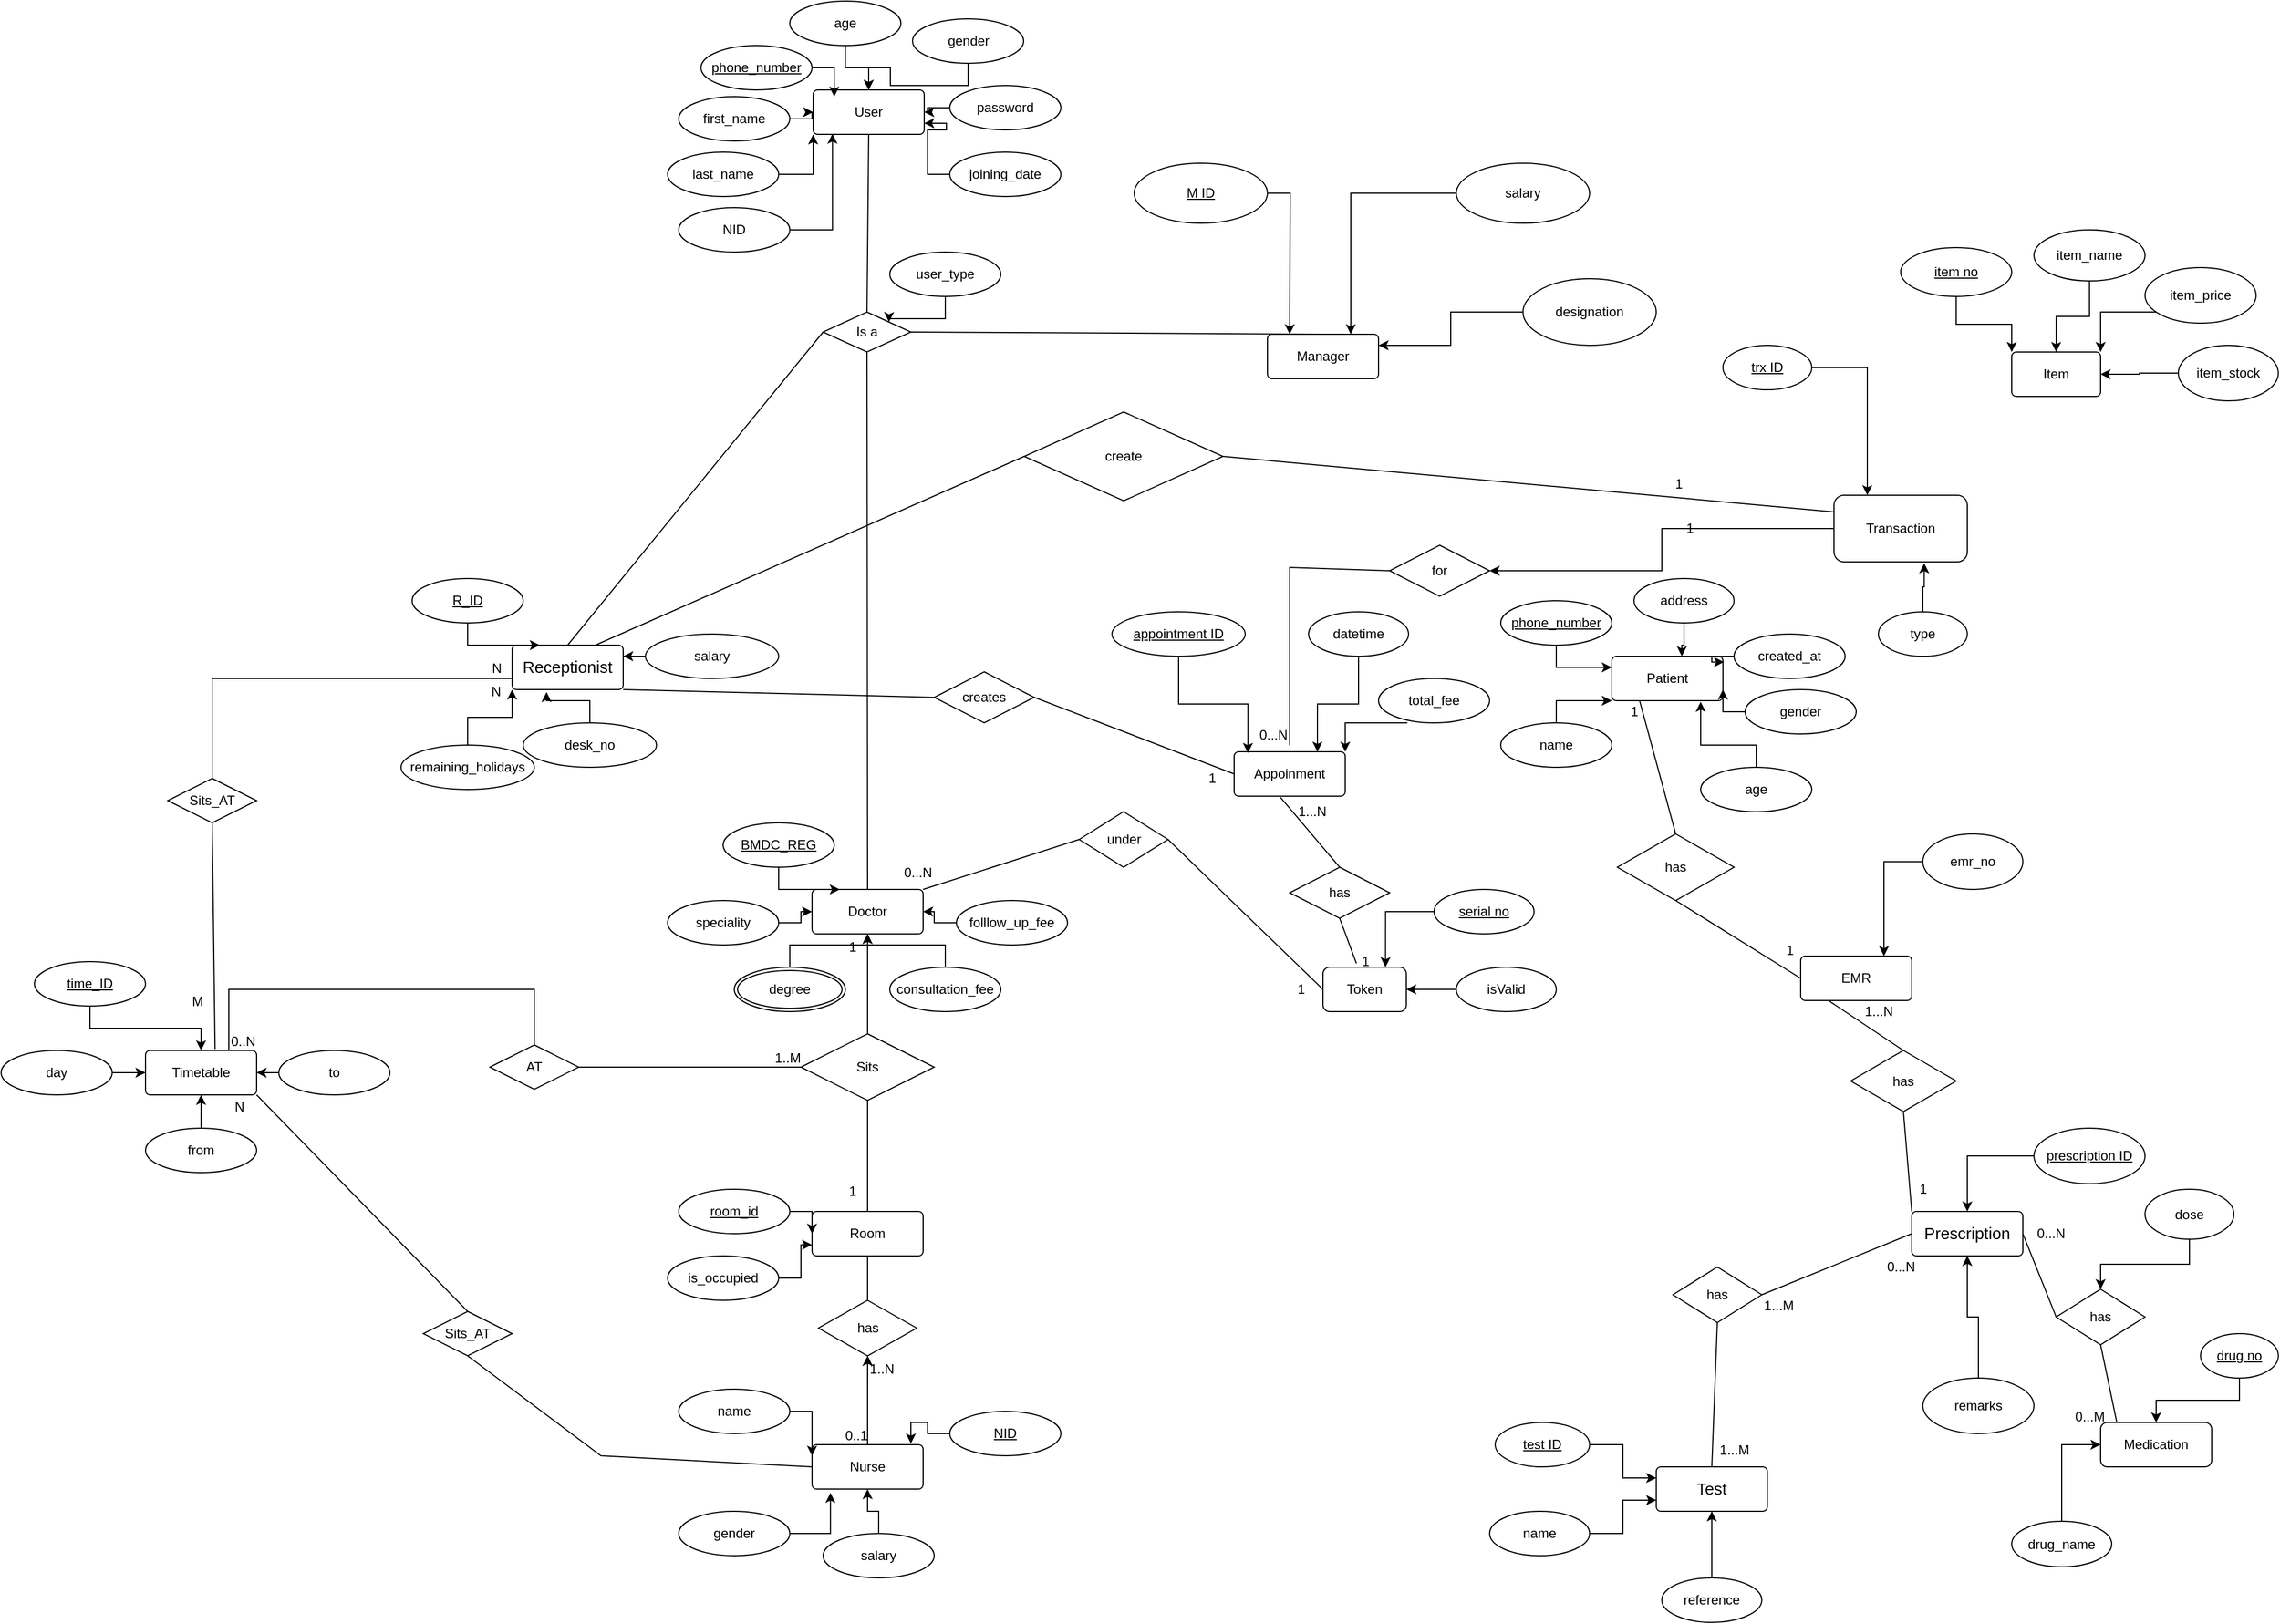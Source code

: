 <mxfile version="20.2.5" type="device"><diagram id="UJYQYYPpVqSVlCLB1PvW" name="Page-1"><mxGraphModel dx="10867" dy="10149" grid="1" gridSize="10" guides="1" tooltips="1" connect="1" arrows="1" fold="1" page="1" pageScale="1" pageWidth="827" pageHeight="1169" math="0" shadow="0"><root><mxCell id="0"/><mxCell id="1" parent="0"/><mxCell id="RlS20i28fqjSGSU7hFtM-4" value="User" style="rounded=1;arcSize=10;whiteSpace=wrap;html=1;align=center;" parent="1" vertex="1"><mxGeometry x="291" y="-120" width="100" height="40" as="geometry"/></mxCell><mxCell id="RlS20i28fqjSGSU7hFtM-5" value="Patient" style="rounded=1;arcSize=10;whiteSpace=wrap;html=1;align=center;" parent="1" vertex="1"><mxGeometry x="1010" y="390" width="100" height="40" as="geometry"/></mxCell><mxCell id="RlS20i28fqjSGSU7hFtM-6" value="Doctor" style="rounded=1;arcSize=10;whiteSpace=wrap;html=1;align=center;" parent="1" vertex="1"><mxGeometry x="290" y="600" width="100" height="40" as="geometry"/></mxCell><mxCell id="RlS20i28fqjSGSU7hFtM-7" value="&lt;span id=&quot;docs-internal-guid-27653365-7fff-872e-6b38-d2b667148929&quot;&gt;&lt;span style=&quot;font-size: 11pt; font-family: Arial; background-color: transparent; font-variant-numeric: normal; font-variant-east-asian: normal; vertical-align: baseline;&quot;&gt;Receptionist&lt;/span&gt;&lt;/span&gt;" style="rounded=1;arcSize=10;whiteSpace=wrap;html=1;align=center;" parent="1" vertex="1"><mxGeometry x="20" y="380" width="100" height="40" as="geometry"/></mxCell><mxCell id="RlS20i28fqjSGSU7hFtM-8" value="Manager" style="rounded=1;arcSize=10;whiteSpace=wrap;html=1;align=center;" parent="1" vertex="1"><mxGeometry x="700" y="100" width="100" height="40" as="geometry"/></mxCell><mxCell id="RlS20i28fqjSGSU7hFtM-9" value="Is a" style="shape=rhombus;perimeter=rhombusPerimeter;whiteSpace=wrap;html=1;align=center;" parent="1" vertex="1"><mxGeometry x="300" y="80" width="79" height="36" as="geometry"/></mxCell><mxCell id="RlS20i28fqjSGSU7hFtM-12" value="" style="endArrow=none;html=1;rounded=0;exitX=0.5;exitY=0;exitDx=0;exitDy=0;entryX=0;entryY=0.5;entryDx=0;entryDy=0;" parent="1" source="RlS20i28fqjSGSU7hFtM-7" target="RlS20i28fqjSGSU7hFtM-9" edge="1"><mxGeometry relative="1" as="geometry"><mxPoint x="271" y="273.66" as="sourcePoint"/><mxPoint x="431" y="273.66" as="targetPoint"/></mxGeometry></mxCell><mxCell id="RlS20i28fqjSGSU7hFtM-13" value="" style="endArrow=none;html=1;rounded=0;entryX=0.5;entryY=0;entryDx=0;entryDy=0;exitX=0.5;exitY=1;exitDx=0;exitDy=0;" parent="1" source="RlS20i28fqjSGSU7hFtM-4" target="RlS20i28fqjSGSU7hFtM-9" edge="1"><mxGeometry relative="1" as="geometry"><mxPoint x="191" y="184" as="sourcePoint"/><mxPoint x="351" y="184" as="targetPoint"/></mxGeometry></mxCell><mxCell id="RlS20i28fqjSGSU7hFtM-14" value="" style="endArrow=none;html=1;rounded=0;entryX=0.5;entryY=1;entryDx=0;entryDy=0;exitX=0.5;exitY=0;exitDx=0;exitDy=0;" parent="1" source="RlS20i28fqjSGSU7hFtM-6" target="RlS20i28fqjSGSU7hFtM-9" edge="1"><mxGeometry relative="1" as="geometry"><mxPoint x="281" y="283.66" as="sourcePoint"/><mxPoint x="441" y="283.66" as="targetPoint"/></mxGeometry></mxCell><mxCell id="RlS20i28fqjSGSU7hFtM-15" value="" style="endArrow=none;html=1;rounded=0;entryX=1;entryY=0.5;entryDx=0;entryDy=0;exitX=0.5;exitY=0;exitDx=0;exitDy=0;" parent="1" source="RlS20i28fqjSGSU7hFtM-8" target="RlS20i28fqjSGSU7hFtM-9" edge="1"><mxGeometry relative="1" as="geometry"><mxPoint x="291" y="293.66" as="sourcePoint"/><mxPoint x="451" y="293.66" as="targetPoint"/></mxGeometry></mxCell><mxCell id="RlS20i28fqjSGSU7hFtM-16" value="EMR" style="rounded=1;arcSize=10;whiteSpace=wrap;html=1;align=center;" parent="1" vertex="1"><mxGeometry x="1180" y="660" width="100" height="40" as="geometry"/></mxCell><mxCell id="RlS20i28fqjSGSU7hFtM-17" value="Item" style="rounded=1;arcSize=10;whiteSpace=wrap;html=1;align=center;" parent="1" vertex="1"><mxGeometry x="1370" y="116" width="80" height="40" as="geometry"/></mxCell><mxCell id="RlS20i28fqjSGSU7hFtM-18" value="&lt;span id=&quot;docs-internal-guid-c47e773b-7fff-22b4-1643-3f57901712d0&quot;&gt;&lt;span style=&quot;font-size: 11pt; font-family: Arial; background-color: transparent; font-variant-numeric: normal; font-variant-east-asian: normal; vertical-align: baseline;&quot;&gt;Prescription &lt;/span&gt;&lt;/span&gt;" style="rounded=1;arcSize=10;whiteSpace=wrap;html=1;align=center;" parent="1" vertex="1"><mxGeometry x="1280" y="890" width="100" height="40" as="geometry"/></mxCell><mxCell id="RlS20i28fqjSGSU7hFtM-19" value="&lt;span id=&quot;docs-internal-guid-c47e773b-7fff-22b4-1643-3f57901712d0&quot;&gt;&lt;span style=&quot;font-size: 11pt; font-family: Arial; background-color: transparent; font-variant-numeric: normal; font-variant-east-asian: normal; vertical-align: baseline;&quot;&gt;Test&lt;/span&gt;&lt;/span&gt;" style="rounded=1;arcSize=10;whiteSpace=wrap;html=1;align=center;" parent="1" vertex="1"><mxGeometry x="1050" y="1120" width="100" height="40" as="geometry"/></mxCell><mxCell id="RlS20i28fqjSGSU7hFtM-40" style="edgeStyle=orthogonalEdgeStyle;rounded=0;orthogonalLoop=1;jettySize=auto;html=1;entryX=0.19;entryY=0.15;entryDx=0;entryDy=0;entryPerimeter=0;" parent="1" source="RlS20i28fqjSGSU7hFtM-25" target="RlS20i28fqjSGSU7hFtM-4" edge="1"><mxGeometry relative="1" as="geometry"/></mxCell><mxCell id="RlS20i28fqjSGSU7hFtM-25" value="phone_number" style="ellipse;whiteSpace=wrap;html=1;align=center;fontStyle=4;" parent="1" vertex="1"><mxGeometry x="190" y="-160" width="100" height="40" as="geometry"/></mxCell><mxCell id="RlS20i28fqjSGSU7hFtM-41" value="" style="edgeStyle=orthogonalEdgeStyle;rounded=0;orthogonalLoop=1;jettySize=auto;html=1;" parent="1" source="RlS20i28fqjSGSU7hFtM-27" target="RlS20i28fqjSGSU7hFtM-4" edge="1"><mxGeometry relative="1" as="geometry"/></mxCell><mxCell id="RlS20i28fqjSGSU7hFtM-27" value="first_name" style="ellipse;whiteSpace=wrap;html=1;align=center;" parent="1" vertex="1"><mxGeometry x="170" y="-114" width="100" height="40" as="geometry"/></mxCell><mxCell id="RlS20i28fqjSGSU7hFtM-42" style="edgeStyle=orthogonalEdgeStyle;rounded=0;orthogonalLoop=1;jettySize=auto;html=1;entryX=0;entryY=1;entryDx=0;entryDy=0;" parent="1" source="RlS20i28fqjSGSU7hFtM-28" target="RlS20i28fqjSGSU7hFtM-4" edge="1"><mxGeometry relative="1" as="geometry"/></mxCell><mxCell id="RlS20i28fqjSGSU7hFtM-28" value="last_name" style="ellipse;whiteSpace=wrap;html=1;align=center;" parent="1" vertex="1"><mxGeometry x="160" y="-64" width="100" height="40" as="geometry"/></mxCell><mxCell id="RlS20i28fqjSGSU7hFtM-44" style="edgeStyle=orthogonalEdgeStyle;rounded=0;orthogonalLoop=1;jettySize=auto;html=1;" parent="1" source="RlS20i28fqjSGSU7hFtM-29" target="RlS20i28fqjSGSU7hFtM-4" edge="1"><mxGeometry relative="1" as="geometry"/></mxCell><mxCell id="RlS20i28fqjSGSU7hFtM-29" value="gender" style="ellipse;whiteSpace=wrap;html=1;align=center;" parent="1" vertex="1"><mxGeometry x="380.5" y="-184" width="100" height="40" as="geometry"/></mxCell><mxCell id="RlS20i28fqjSGSU7hFtM-43" value="" style="edgeStyle=orthogonalEdgeStyle;rounded=0;orthogonalLoop=1;jettySize=auto;html=1;" parent="1" source="RlS20i28fqjSGSU7hFtM-30" target="RlS20i28fqjSGSU7hFtM-4" edge="1"><mxGeometry relative="1" as="geometry"/></mxCell><mxCell id="RlS20i28fqjSGSU7hFtM-30" value="age" style="ellipse;whiteSpace=wrap;html=1;align=center;" parent="1" vertex="1"><mxGeometry x="270" y="-200" width="100" height="40" as="geometry"/></mxCell><mxCell id="RlS20i28fqjSGSU7hFtM-46" style="edgeStyle=orthogonalEdgeStyle;rounded=0;orthogonalLoop=1;jettySize=auto;html=1;entryX=1;entryY=0.75;entryDx=0;entryDy=0;" parent="1" source="RlS20i28fqjSGSU7hFtM-31" target="RlS20i28fqjSGSU7hFtM-4" edge="1"><mxGeometry relative="1" as="geometry"/></mxCell><mxCell id="RlS20i28fqjSGSU7hFtM-31" value="joining_date" style="ellipse;whiteSpace=wrap;html=1;align=center;" parent="1" vertex="1"><mxGeometry x="414" y="-64" width="100" height="40" as="geometry"/></mxCell><mxCell id="RlS20i28fqjSGSU7hFtM-45" value="" style="edgeStyle=orthogonalEdgeStyle;rounded=0;orthogonalLoop=1;jettySize=auto;html=1;" parent="1" source="RlS20i28fqjSGSU7hFtM-32" target="RlS20i28fqjSGSU7hFtM-4" edge="1"><mxGeometry relative="1" as="geometry"/></mxCell><mxCell id="RlS20i28fqjSGSU7hFtM-32" value="password" style="ellipse;whiteSpace=wrap;html=1;align=center;" parent="1" vertex="1"><mxGeometry x="414" y="-124" width="100" height="40" as="geometry"/></mxCell><mxCell id="RlS20i28fqjSGSU7hFtM-48" style="edgeStyle=orthogonalEdgeStyle;rounded=0;orthogonalLoop=1;jettySize=auto;html=1;entryX=0.174;entryY=0.985;entryDx=0;entryDy=0;entryPerimeter=0;" parent="1" source="RlS20i28fqjSGSU7hFtM-47" target="RlS20i28fqjSGSU7hFtM-4" edge="1"><mxGeometry relative="1" as="geometry"/></mxCell><mxCell id="RlS20i28fqjSGSU7hFtM-47" value="NID" style="ellipse;whiteSpace=wrap;html=1;align=center;" parent="1" vertex="1"><mxGeometry x="170" y="-14" width="100" height="40" as="geometry"/></mxCell><mxCell id="RlS20i28fqjSGSU7hFtM-50" style="edgeStyle=orthogonalEdgeStyle;rounded=0;orthogonalLoop=1;jettySize=auto;html=1;entryX=1;entryY=0;entryDx=0;entryDy=0;" parent="1" source="RlS20i28fqjSGSU7hFtM-49" target="RlS20i28fqjSGSU7hFtM-9" edge="1"><mxGeometry relative="1" as="geometry"/></mxCell><mxCell id="RlS20i28fqjSGSU7hFtM-49" value="user_type" style="ellipse;whiteSpace=wrap;html=1;align=center;" parent="1" vertex="1"><mxGeometry x="360" y="26" width="100" height="40" as="geometry"/></mxCell><mxCell id="RlS20i28fqjSGSU7hFtM-54" style="edgeStyle=orthogonalEdgeStyle;rounded=0;orthogonalLoop=1;jettySize=auto;html=1;entryX=0.25;entryY=0;entryDx=0;entryDy=0;" parent="1" source="RlS20i28fqjSGSU7hFtM-53" target="RlS20i28fqjSGSU7hFtM-7" edge="1"><mxGeometry relative="1" as="geometry"/></mxCell><mxCell id="RlS20i28fqjSGSU7hFtM-53" value="R_ID" style="ellipse;whiteSpace=wrap;html=1;align=center;fontStyle=4;" parent="1" vertex="1"><mxGeometry x="-70" y="320" width="100" height="40" as="geometry"/></mxCell><mxCell id="RlS20i28fqjSGSU7hFtM-56" style="edgeStyle=orthogonalEdgeStyle;rounded=0;orthogonalLoop=1;jettySize=auto;html=1;entryX=0;entryY=1;entryDx=0;entryDy=0;" parent="1" source="RlS20i28fqjSGSU7hFtM-55" target="RlS20i28fqjSGSU7hFtM-7" edge="1"><mxGeometry relative="1" as="geometry"/></mxCell><mxCell id="RlS20i28fqjSGSU7hFtM-55" value="remaining_holidays" style="ellipse;whiteSpace=wrap;html=1;align=center;" parent="1" vertex="1"><mxGeometry x="-80" y="470" width="120" height="40" as="geometry"/></mxCell><mxCell id="RlS20i28fqjSGSU7hFtM-58" style="edgeStyle=orthogonalEdgeStyle;rounded=0;orthogonalLoop=1;jettySize=auto;html=1;entryX=0.31;entryY=1.055;entryDx=0;entryDy=0;entryPerimeter=0;" parent="1" source="RlS20i28fqjSGSU7hFtM-57" target="RlS20i28fqjSGSU7hFtM-7" edge="1"><mxGeometry relative="1" as="geometry"/></mxCell><mxCell id="RlS20i28fqjSGSU7hFtM-57" value="desk_no" style="ellipse;whiteSpace=wrap;html=1;align=center;" parent="1" vertex="1"><mxGeometry x="30" y="450" width="120" height="40" as="geometry"/></mxCell><mxCell id="RlS20i28fqjSGSU7hFtM-63" style="edgeStyle=orthogonalEdgeStyle;rounded=0;orthogonalLoop=1;jettySize=auto;html=1;entryX=1;entryY=0.25;entryDx=0;entryDy=0;" parent="1" source="RlS20i28fqjSGSU7hFtM-61" target="RlS20i28fqjSGSU7hFtM-7" edge="1"><mxGeometry relative="1" as="geometry"/></mxCell><mxCell id="RlS20i28fqjSGSU7hFtM-61" value="salary" style="ellipse;whiteSpace=wrap;html=1;align=center;" parent="1" vertex="1"><mxGeometry x="140" y="370" width="120" height="40" as="geometry"/></mxCell><mxCell id="RlS20i28fqjSGSU7hFtM-65" style="edgeStyle=orthogonalEdgeStyle;rounded=0;orthogonalLoop=1;jettySize=auto;html=1;entryX=0.25;entryY=0;entryDx=0;entryDy=0;" parent="1" source="RlS20i28fqjSGSU7hFtM-64" target="RlS20i28fqjSGSU7hFtM-6" edge="1"><mxGeometry relative="1" as="geometry"/></mxCell><mxCell id="RlS20i28fqjSGSU7hFtM-64" value="BMDC_REG" style="ellipse;whiteSpace=wrap;html=1;align=center;fontStyle=4;" parent="1" vertex="1"><mxGeometry x="210" y="540" width="100" height="40" as="geometry"/></mxCell><mxCell id="RlS20i28fqjSGSU7hFtM-68" value="" style="edgeStyle=orthogonalEdgeStyle;rounded=0;orthogonalLoop=1;jettySize=auto;html=1;" parent="1" source="RlS20i28fqjSGSU7hFtM-67" target="RlS20i28fqjSGSU7hFtM-6" edge="1"><mxGeometry relative="1" as="geometry"/></mxCell><mxCell id="RlS20i28fqjSGSU7hFtM-67" value="speciality" style="ellipse;whiteSpace=wrap;html=1;align=center;" parent="1" vertex="1"><mxGeometry x="160" y="610" width="100" height="40" as="geometry"/></mxCell><mxCell id="RlS20i28fqjSGSU7hFtM-71" style="edgeStyle=orthogonalEdgeStyle;rounded=0;orthogonalLoop=1;jettySize=auto;html=1;" parent="1" source="RlS20i28fqjSGSU7hFtM-69" target="RlS20i28fqjSGSU7hFtM-6" edge="1"><mxGeometry relative="1" as="geometry"/></mxCell><mxCell id="RlS20i28fqjSGSU7hFtM-69" value="degree" style="ellipse;shape=doubleEllipse;margin=3;whiteSpace=wrap;html=1;align=center;" parent="1" vertex="1"><mxGeometry x="220" y="670" width="100" height="40" as="geometry"/></mxCell><mxCell id="RlS20i28fqjSGSU7hFtM-73" value="" style="edgeStyle=orthogonalEdgeStyle;rounded=0;orthogonalLoop=1;jettySize=auto;html=1;" parent="1" source="RlS20i28fqjSGSU7hFtM-72" target="RlS20i28fqjSGSU7hFtM-6" edge="1"><mxGeometry relative="1" as="geometry"/></mxCell><mxCell id="RlS20i28fqjSGSU7hFtM-72" value="consultation_fee" style="ellipse;whiteSpace=wrap;html=1;align=center;" parent="1" vertex="1"><mxGeometry x="360" y="670" width="100" height="40" as="geometry"/></mxCell><mxCell id="RlS20i28fqjSGSU7hFtM-75" value="" style="edgeStyle=orthogonalEdgeStyle;rounded=0;orthogonalLoop=1;jettySize=auto;html=1;" parent="1" source="RlS20i28fqjSGSU7hFtM-74" target="RlS20i28fqjSGSU7hFtM-6" edge="1"><mxGeometry relative="1" as="geometry"/></mxCell><mxCell id="RlS20i28fqjSGSU7hFtM-74" value="folllow_up_fee" style="ellipse;whiteSpace=wrap;html=1;align=center;" parent="1" vertex="1"><mxGeometry x="420" y="610" width="100" height="40" as="geometry"/></mxCell><mxCell id="RlS20i28fqjSGSU7hFtM-77" value="Sits" style="shape=rhombus;perimeter=rhombusPerimeter;whiteSpace=wrap;html=1;align=center;" parent="1" vertex="1"><mxGeometry x="280" y="730" width="120" height="60" as="geometry"/></mxCell><mxCell id="RlS20i28fqjSGSU7hFtM-81" value="Room" style="rounded=1;arcSize=10;whiteSpace=wrap;html=1;align=center;" parent="1" vertex="1"><mxGeometry x="290" y="890" width="100" height="40" as="geometry"/></mxCell><mxCell id="RlS20i28fqjSGSU7hFtM-119" value="" style="edgeStyle=orthogonalEdgeStyle;rounded=0;orthogonalLoop=1;jettySize=auto;html=1;" parent="1" source="RlS20i28fqjSGSU7hFtM-83" target="RlS20i28fqjSGSU7hFtM-118" edge="1"><mxGeometry relative="1" as="geometry"/></mxCell><mxCell id="RlS20i28fqjSGSU7hFtM-83" value="day" style="ellipse;whiteSpace=wrap;html=1;align=center;" parent="1" vertex="1"><mxGeometry x="-440" y="745" width="100" height="40" as="geometry"/></mxCell><mxCell id="RlS20i28fqjSGSU7hFtM-120" value="" style="edgeStyle=orthogonalEdgeStyle;rounded=0;orthogonalLoop=1;jettySize=auto;html=1;" parent="1" source="RlS20i28fqjSGSU7hFtM-85" target="RlS20i28fqjSGSU7hFtM-118" edge="1"><mxGeometry relative="1" as="geometry"/></mxCell><mxCell id="RlS20i28fqjSGSU7hFtM-85" value="from" style="ellipse;whiteSpace=wrap;html=1;align=center;" parent="1" vertex="1"><mxGeometry x="-310" y="815" width="100" height="40" as="geometry"/></mxCell><mxCell id="RlS20i28fqjSGSU7hFtM-87" value="" style="endArrow=none;html=1;rounded=0;entryX=0.5;entryY=1;entryDx=0;entryDy=0;exitX=0.5;exitY=0;exitDx=0;exitDy=0;" parent="1" source="RlS20i28fqjSGSU7hFtM-77" target="RlS20i28fqjSGSU7hFtM-6" edge="1"><mxGeometry relative="1" as="geometry"><mxPoint x="370" y="700" as="sourcePoint"/><mxPoint x="530" y="700" as="targetPoint"/></mxGeometry></mxCell><mxCell id="RlS20i28fqjSGSU7hFtM-88" value="1" style="resizable=0;html=1;align=right;verticalAlign=bottom;" parent="RlS20i28fqjSGSU7hFtM-87" connectable="0" vertex="1"><mxGeometry x="1" relative="1" as="geometry"><mxPoint x="-10" y="20" as="offset"/></mxGeometry></mxCell><mxCell id="RlS20i28fqjSGSU7hFtM-89" value="" style="endArrow=none;html=1;rounded=0;exitX=0.5;exitY=0;exitDx=0;exitDy=0;entryX=0.5;entryY=1;entryDx=0;entryDy=0;" parent="1" source="RlS20i28fqjSGSU7hFtM-81" target="RlS20i28fqjSGSU7hFtM-77" edge="1"><mxGeometry relative="1" as="geometry"><mxPoint x="370" y="700" as="sourcePoint"/><mxPoint x="530" y="700" as="targetPoint"/></mxGeometry></mxCell><mxCell id="RlS20i28fqjSGSU7hFtM-90" value="1" style="resizable=0;html=1;align=right;verticalAlign=bottom;" parent="RlS20i28fqjSGSU7hFtM-89" connectable="0" vertex="1"><mxGeometry x="1" relative="1" as="geometry"><mxPoint x="-10" y="90" as="offset"/></mxGeometry></mxCell><mxCell id="RlS20i28fqjSGSU7hFtM-121" value="" style="edgeStyle=orthogonalEdgeStyle;rounded=0;orthogonalLoop=1;jettySize=auto;html=1;" parent="1" source="RlS20i28fqjSGSU7hFtM-92" target="RlS20i28fqjSGSU7hFtM-118" edge="1"><mxGeometry relative="1" as="geometry"/></mxCell><mxCell id="RlS20i28fqjSGSU7hFtM-92" value="to" style="ellipse;whiteSpace=wrap;html=1;align=center;" parent="1" vertex="1"><mxGeometry x="-190" y="745" width="100" height="40" as="geometry"/></mxCell><mxCell id="RlS20i28fqjSGSU7hFtM-96" value="" style="edgeStyle=orthogonalEdgeStyle;rounded=0;orthogonalLoop=1;jettySize=auto;html=1;" parent="1" source="RlS20i28fqjSGSU7hFtM-95" target="RlS20i28fqjSGSU7hFtM-81" edge="1"><mxGeometry relative="1" as="geometry"/></mxCell><mxCell id="RlS20i28fqjSGSU7hFtM-95" value="room_id" style="ellipse;whiteSpace=wrap;html=1;align=center;fontStyle=4;" parent="1" vertex="1"><mxGeometry x="170" y="870" width="100" height="40" as="geometry"/></mxCell><mxCell id="RlS20i28fqjSGSU7hFtM-98" style="edgeStyle=orthogonalEdgeStyle;rounded=0;orthogonalLoop=1;jettySize=auto;html=1;entryX=0;entryY=0.75;entryDx=0;entryDy=0;" parent="1" source="RlS20i28fqjSGSU7hFtM-97" target="RlS20i28fqjSGSU7hFtM-81" edge="1"><mxGeometry relative="1" as="geometry"/></mxCell><mxCell id="RlS20i28fqjSGSU7hFtM-97" value="is_occupied" style="ellipse;whiteSpace=wrap;html=1;align=center;" parent="1" vertex="1"><mxGeometry x="160" y="930" width="100" height="40" as="geometry"/></mxCell><mxCell id="RlS20i28fqjSGSU7hFtM-99" value="has" style="shape=rhombus;perimeter=rhombusPerimeter;whiteSpace=wrap;html=1;align=center;" parent="1" vertex="1"><mxGeometry x="295.75" y="970" width="88.5" height="50" as="geometry"/></mxCell><mxCell id="RlS20i28fqjSGSU7hFtM-112" value="" style="edgeStyle=orthogonalEdgeStyle;rounded=0;orthogonalLoop=1;jettySize=auto;html=1;" parent="1" source="RlS20i28fqjSGSU7hFtM-101" target="RlS20i28fqjSGSU7hFtM-99" edge="1"><mxGeometry relative="1" as="geometry"/></mxCell><mxCell id="RlS20i28fqjSGSU7hFtM-113" value="" style="edgeStyle=orthogonalEdgeStyle;rounded=0;orthogonalLoop=1;jettySize=auto;html=1;" parent="1" source="RlS20i28fqjSGSU7hFtM-101" target="RlS20i28fqjSGSU7hFtM-99" edge="1"><mxGeometry relative="1" as="geometry"/></mxCell><mxCell id="RlS20i28fqjSGSU7hFtM-101" value="Nurse" style="rounded=1;arcSize=10;whiteSpace=wrap;html=1;align=center;" parent="1" vertex="1"><mxGeometry x="290" y="1100" width="100" height="40" as="geometry"/></mxCell><mxCell id="RlS20i28fqjSGSU7hFtM-104" value="" style="endArrow=none;html=1;rounded=0;exitX=0.5;exitY=1;exitDx=0;exitDy=0;entryX=0.5;entryY=0;entryDx=0;entryDy=0;" parent="1" source="RlS20i28fqjSGSU7hFtM-81" target="RlS20i28fqjSGSU7hFtM-99" edge="1"><mxGeometry relative="1" as="geometry"><mxPoint x="370" y="910" as="sourcePoint"/><mxPoint x="530" y="910" as="targetPoint"/></mxGeometry></mxCell><mxCell id="RlS20i28fqjSGSU7hFtM-109" value="" style="endArrow=none;html=1;rounded=0;exitX=0.5;exitY=1;exitDx=0;exitDy=0;entryX=0.5;entryY=0;entryDx=0;entryDy=0;" parent="1" source="RlS20i28fqjSGSU7hFtM-99" target="RlS20i28fqjSGSU7hFtM-101" edge="1"><mxGeometry relative="1" as="geometry"><mxPoint x="450.5" y="994.6" as="sourcePoint"/><mxPoint x="610.5" y="994.6" as="targetPoint"/></mxGeometry></mxCell><mxCell id="RlS20i28fqjSGSU7hFtM-110" value="1..N" style="resizable=0;html=1;align=left;verticalAlign=bottom;" parent="RlS20i28fqjSGSU7hFtM-109" connectable="0" vertex="1"><mxGeometry x="-1" relative="1" as="geometry"><mxPoint y="20" as="offset"/></mxGeometry></mxCell><mxCell id="RlS20i28fqjSGSU7hFtM-111" value="0..1" style="resizable=0;html=1;align=right;verticalAlign=bottom;" parent="RlS20i28fqjSGSU7hFtM-109" connectable="0" vertex="1"><mxGeometry x="1" relative="1" as="geometry"/></mxCell><mxCell id="RlS20i28fqjSGSU7hFtM-115" style="edgeStyle=orthogonalEdgeStyle;rounded=0;orthogonalLoop=1;jettySize=auto;html=1;entryX=0.89;entryY=-0.025;entryDx=0;entryDy=0;entryPerimeter=0;" parent="1" source="RlS20i28fqjSGSU7hFtM-114" target="RlS20i28fqjSGSU7hFtM-101" edge="1"><mxGeometry relative="1" as="geometry"/></mxCell><mxCell id="RlS20i28fqjSGSU7hFtM-114" value="NID" style="ellipse;whiteSpace=wrap;html=1;align=center;fontStyle=4;" parent="1" vertex="1"><mxGeometry x="414" y="1070" width="100" height="40" as="geometry"/></mxCell><mxCell id="RlS20i28fqjSGSU7hFtM-117" style="edgeStyle=orthogonalEdgeStyle;rounded=0;orthogonalLoop=1;jettySize=auto;html=1;entryX=0;entryY=0.25;entryDx=0;entryDy=0;" parent="1" source="RlS20i28fqjSGSU7hFtM-116" target="RlS20i28fqjSGSU7hFtM-101" edge="1"><mxGeometry relative="1" as="geometry"/></mxCell><mxCell id="RlS20i28fqjSGSU7hFtM-116" value="name" style="ellipse;whiteSpace=wrap;html=1;align=center;" parent="1" vertex="1"><mxGeometry x="170" y="1050" width="100" height="40" as="geometry"/></mxCell><mxCell id="RlS20i28fqjSGSU7hFtM-118" value="Timetable" style="rounded=1;arcSize=10;whiteSpace=wrap;html=1;align=center;" parent="1" vertex="1"><mxGeometry x="-310" y="745" width="100" height="40" as="geometry"/></mxCell><mxCell id="RlS20i28fqjSGSU7hFtM-123" value="" style="edgeStyle=orthogonalEdgeStyle;rounded=0;orthogonalLoop=1;jettySize=auto;html=1;" parent="1" source="RlS20i28fqjSGSU7hFtM-122" target="RlS20i28fqjSGSU7hFtM-118" edge="1"><mxGeometry relative="1" as="geometry"/></mxCell><mxCell id="RlS20i28fqjSGSU7hFtM-122" value="time_ID" style="ellipse;whiteSpace=wrap;html=1;align=center;fontStyle=4;" parent="1" vertex="1"><mxGeometry x="-410" y="665" width="100" height="40" as="geometry"/></mxCell><mxCell id="RlS20i28fqjSGSU7hFtM-124" value="AT" style="shape=rhombus;perimeter=rhombusPerimeter;whiteSpace=wrap;html=1;align=center;" parent="1" vertex="1"><mxGeometry y="740" width="80" height="40" as="geometry"/></mxCell><mxCell id="RlS20i28fqjSGSU7hFtM-126" value="" style="endArrow=none;html=1;rounded=0;entryX=0.5;entryY=0;entryDx=0;entryDy=0;exitX=0.75;exitY=0;exitDx=0;exitDy=0;" parent="1" source="RlS20i28fqjSGSU7hFtM-118" target="RlS20i28fqjSGSU7hFtM-124" edge="1"><mxGeometry relative="1" as="geometry"><mxPoint x="-230" y="690" as="sourcePoint"/><mxPoint x="180" y="730" as="targetPoint"/><Array as="points"><mxPoint x="-235" y="690"/><mxPoint x="40" y="690"/></Array></mxGeometry></mxCell><mxCell id="RlS20i28fqjSGSU7hFtM-127" value="0..N" style="resizable=0;html=1;align=left;verticalAlign=bottom;" parent="RlS20i28fqjSGSU7hFtM-126" connectable="0" vertex="1"><mxGeometry x="-1" relative="1" as="geometry"/></mxCell><mxCell id="RlS20i28fqjSGSU7hFtM-129" value="" style="endArrow=none;html=1;rounded=0;entryX=0;entryY=0.5;entryDx=0;entryDy=0;" parent="1" source="RlS20i28fqjSGSU7hFtM-124" target="RlS20i28fqjSGSU7hFtM-77" edge="1"><mxGeometry relative="1" as="geometry"><mxPoint y="815" as="sourcePoint"/><mxPoint x="160" y="815" as="targetPoint"/></mxGeometry></mxCell><mxCell id="RlS20i28fqjSGSU7hFtM-131" value="1..M" style="resizable=0;html=1;align=right;verticalAlign=bottom;" parent="RlS20i28fqjSGSU7hFtM-129" connectable="0" vertex="1"><mxGeometry x="1" relative="1" as="geometry"/></mxCell><mxCell id="RlS20i28fqjSGSU7hFtM-132" value="" style="endArrow=none;html=1;rounded=0;entryX=0;entryY=0.75;entryDx=0;entryDy=0;exitX=0.5;exitY=0;exitDx=0;exitDy=0;" parent="1" source="RlS20i28fqjSGSU7hFtM-135" target="RlS20i28fqjSGSU7hFtM-7" edge="1"><mxGeometry relative="1" as="geometry"><mxPoint x="-270" y="490.0" as="sourcePoint"/><mxPoint x="-110" y="490.0" as="targetPoint"/><Array as="points"><mxPoint x="-250" y="410"/></Array></mxGeometry></mxCell><mxCell id="RlS20i28fqjSGSU7hFtM-134" value="N" style="resizable=0;html=1;align=right;verticalAlign=bottom;" parent="RlS20i28fqjSGSU7hFtM-132" connectable="0" vertex="1"><mxGeometry x="1" relative="1" as="geometry"><mxPoint x="-10" y="20" as="offset"/></mxGeometry></mxCell><mxCell id="RlS20i28fqjSGSU7hFtM-135" value="Sits_AT" style="shape=rhombus;perimeter=rhombusPerimeter;whiteSpace=wrap;html=1;align=center;" parent="1" vertex="1"><mxGeometry x="-290" y="500" width="80" height="40" as="geometry"/></mxCell><mxCell id="RlS20i28fqjSGSU7hFtM-136" value="" style="endArrow=none;html=1;rounded=0;entryX=0.5;entryY=1;entryDx=0;entryDy=0;exitX=0.626;exitY=-0.03;exitDx=0;exitDy=0;exitPerimeter=0;" parent="1" source="RlS20i28fqjSGSU7hFtM-118" target="RlS20i28fqjSGSU7hFtM-135" edge="1"><mxGeometry relative="1" as="geometry"><mxPoint x="-330" y="629.6" as="sourcePoint"/><mxPoint x="-170" y="629.6" as="targetPoint"/></mxGeometry></mxCell><mxCell id="RlS20i28fqjSGSU7hFtM-137" value="M" style="resizable=0;html=1;align=left;verticalAlign=bottom;" parent="RlS20i28fqjSGSU7hFtM-136" connectable="0" vertex="1"><mxGeometry x="-1" relative="1" as="geometry"><mxPoint x="-23" y="-34" as="offset"/></mxGeometry></mxCell><mxCell id="RlS20i28fqjSGSU7hFtM-155" value="N" style="resizable=0;html=1;align=left;verticalAlign=bottom;" parent="RlS20i28fqjSGSU7hFtM-136" connectable="0" vertex="1"><mxGeometry x="-1" relative="1" as="geometry"><mxPoint x="247" y="-334" as="offset"/></mxGeometry></mxCell><mxCell id="RlS20i28fqjSGSU7hFtM-141" value="Sits_AT" style="shape=rhombus;perimeter=rhombusPerimeter;whiteSpace=wrap;html=1;align=center;" parent="1" vertex="1"><mxGeometry x="-60" y="980" width="80" height="40" as="geometry"/></mxCell><mxCell id="RlS20i28fqjSGSU7hFtM-144" value="" style="endArrow=none;html=1;rounded=0;entryX=1;entryY=1;entryDx=0;entryDy=0;exitX=0.5;exitY=0;exitDx=0;exitDy=0;" parent="1" source="RlS20i28fqjSGSU7hFtM-141" target="RlS20i28fqjSGSU7hFtM-118" edge="1"><mxGeometry relative="1" as="geometry"><mxPoint x="-640" y="1020" as="sourcePoint"/><mxPoint x="-310" y="1020" as="targetPoint"/></mxGeometry></mxCell><mxCell id="RlS20i28fqjSGSU7hFtM-145" value="N" style="resizable=0;html=1;align=right;verticalAlign=bottom;" parent="RlS20i28fqjSGSU7hFtM-144" connectable="0" vertex="1"><mxGeometry x="1" relative="1" as="geometry"><mxPoint x="-10" y="20" as="offset"/></mxGeometry></mxCell><mxCell id="RlS20i28fqjSGSU7hFtM-148" style="edgeStyle=orthogonalEdgeStyle;rounded=0;orthogonalLoop=1;jettySize=auto;html=1;entryX=0.166;entryY=1.083;entryDx=0;entryDy=0;entryPerimeter=0;" parent="1" source="RlS20i28fqjSGSU7hFtM-147" target="RlS20i28fqjSGSU7hFtM-101" edge="1"><mxGeometry relative="1" as="geometry"/></mxCell><mxCell id="RlS20i28fqjSGSU7hFtM-147" value="gender" style="ellipse;whiteSpace=wrap;html=1;align=center;" parent="1" vertex="1"><mxGeometry x="170" y="1160" width="100" height="40" as="geometry"/></mxCell><mxCell id="RlS20i28fqjSGSU7hFtM-150" value="" style="edgeStyle=orthogonalEdgeStyle;rounded=0;orthogonalLoop=1;jettySize=auto;html=1;" parent="1" source="RlS20i28fqjSGSU7hFtM-149" target="RlS20i28fqjSGSU7hFtM-101" edge="1"><mxGeometry relative="1" as="geometry"/></mxCell><mxCell id="RlS20i28fqjSGSU7hFtM-149" value="salary" style="ellipse;whiteSpace=wrap;html=1;align=center;" parent="1" vertex="1"><mxGeometry x="300" y="1180" width="100" height="40" as="geometry"/></mxCell><mxCell id="RlS20i28fqjSGSU7hFtM-156" value="Appoinment" style="rounded=1;arcSize=10;whiteSpace=wrap;html=1;align=center;" parent="1" vertex="1"><mxGeometry x="670" y="476" width="100" height="40" as="geometry"/></mxCell><mxCell id="RlS20i28fqjSGSU7hFtM-157" value="creates" style="shape=rhombus;perimeter=rhombusPerimeter;whiteSpace=wrap;html=1;align=center;" parent="1" vertex="1"><mxGeometry x="400" y="404" width="90" height="46" as="geometry"/></mxCell><mxCell id="RlS20i28fqjSGSU7hFtM-158" value="for" style="shape=rhombus;perimeter=rhombusPerimeter;whiteSpace=wrap;html=1;align=center;" parent="1" vertex="1"><mxGeometry x="810" y="290" width="90" height="46" as="geometry"/></mxCell><mxCell id="RlS20i28fqjSGSU7hFtM-159" value="has" style="shape=rhombus;perimeter=rhombusPerimeter;whiteSpace=wrap;html=1;align=center;" parent="1" vertex="1"><mxGeometry x="720" y="580" width="90" height="46" as="geometry"/></mxCell><mxCell id="RlS20i28fqjSGSU7hFtM-175" style="edgeStyle=orthogonalEdgeStyle;rounded=0;orthogonalLoop=1;jettySize=auto;html=1;entryX=0;entryY=1;entryDx=0;entryDy=0;" parent="1" source="RlS20i28fqjSGSU7hFtM-161" target="RlS20i28fqjSGSU7hFtM-5" edge="1"><mxGeometry relative="1" as="geometry"/></mxCell><mxCell id="RlS20i28fqjSGSU7hFtM-161" value="name" style="ellipse;whiteSpace=wrap;html=1;align=center;" parent="1" vertex="1"><mxGeometry x="910" y="450" width="100" height="40" as="geometry"/></mxCell><mxCell id="RlS20i28fqjSGSU7hFtM-174" style="edgeStyle=orthogonalEdgeStyle;rounded=0;orthogonalLoop=1;jettySize=auto;html=1;" parent="1" source="RlS20i28fqjSGSU7hFtM-162" edge="1"><mxGeometry relative="1" as="geometry"><mxPoint x="1090" y="431" as="targetPoint"/><Array as="points"><mxPoint x="1140" y="470"/><mxPoint x="1090" y="470"/><mxPoint x="1090" y="431"/></Array></mxGeometry></mxCell><mxCell id="RlS20i28fqjSGSU7hFtM-162" value="age" style="ellipse;whiteSpace=wrap;html=1;align=center;" parent="1" vertex="1"><mxGeometry x="1090" y="490" width="100" height="40" as="geometry"/></mxCell><mxCell id="RlS20i28fqjSGSU7hFtM-172" style="edgeStyle=orthogonalEdgeStyle;rounded=0;orthogonalLoop=1;jettySize=auto;html=1;entryX=1;entryY=0.75;entryDx=0;entryDy=0;" parent="1" source="RlS20i28fqjSGSU7hFtM-163" target="RlS20i28fqjSGSU7hFtM-5" edge="1"><mxGeometry relative="1" as="geometry"/></mxCell><mxCell id="RlS20i28fqjSGSU7hFtM-163" value="gender" style="ellipse;whiteSpace=wrap;html=1;align=center;" parent="1" vertex="1"><mxGeometry x="1130" y="420" width="100" height="40" as="geometry"/></mxCell><mxCell id="RlS20i28fqjSGSU7hFtM-171" style="edgeStyle=orthogonalEdgeStyle;rounded=0;orthogonalLoop=1;jettySize=auto;html=1;entryX=1.01;entryY=0.13;entryDx=0;entryDy=0;entryPerimeter=0;" parent="1" source="RlS20i28fqjSGSU7hFtM-164" target="RlS20i28fqjSGSU7hFtM-5" edge="1"><mxGeometry relative="1" as="geometry"/></mxCell><mxCell id="RlS20i28fqjSGSU7hFtM-164" value="created_at" style="ellipse;whiteSpace=wrap;html=1;align=center;" parent="1" vertex="1"><mxGeometry x="1120" y="370" width="100" height="40" as="geometry"/></mxCell><mxCell id="RlS20i28fqjSGSU7hFtM-167" style="edgeStyle=orthogonalEdgeStyle;rounded=0;orthogonalLoop=1;jettySize=auto;html=1;entryX=0;entryY=0.25;entryDx=0;entryDy=0;" parent="1" source="RlS20i28fqjSGSU7hFtM-165" target="RlS20i28fqjSGSU7hFtM-5" edge="1"><mxGeometry relative="1" as="geometry"/></mxCell><mxCell id="RlS20i28fqjSGSU7hFtM-165" value="phone_number" style="ellipse;whiteSpace=wrap;html=1;align=center;fontStyle=4;" parent="1" vertex="1"><mxGeometry x="910" y="340" width="100" height="40" as="geometry"/></mxCell><mxCell id="RlS20i28fqjSGSU7hFtM-176" value="" style="endArrow=none;html=1;rounded=0;exitX=1;exitY=1;exitDx=0;exitDy=0;entryX=0;entryY=0.5;entryDx=0;entryDy=0;" parent="1" source="RlS20i28fqjSGSU7hFtM-7" target="RlS20i28fqjSGSU7hFtM-157" edge="1"><mxGeometry relative="1" as="geometry"><mxPoint x="330" y="360" as="sourcePoint"/><mxPoint x="490" y="360" as="targetPoint"/></mxGeometry></mxCell><mxCell id="RlS20i28fqjSGSU7hFtM-177" value="" style="endArrow=none;html=1;rounded=0;exitX=1;exitY=0.5;exitDx=0;exitDy=0;entryX=0;entryY=0.5;entryDx=0;entryDy=0;" parent="1" source="RlS20i28fqjSGSU7hFtM-157" target="RlS20i28fqjSGSU7hFtM-156" edge="1"><mxGeometry relative="1" as="geometry"><mxPoint x="270" y="490" as="sourcePoint"/><mxPoint x="564" y="483" as="targetPoint"/></mxGeometry></mxCell><mxCell id="RlS20i28fqjSGSU7hFtM-178" value="" style="endArrow=none;html=1;rounded=0;entryX=0;entryY=0.5;entryDx=0;entryDy=0;" parent="1" target="RlS20i28fqjSGSU7hFtM-158" edge="1"><mxGeometry relative="1" as="geometry"><mxPoint x="720" y="470" as="sourcePoint"/><mxPoint x="659" y="454.5" as="targetPoint"/><Array as="points"><mxPoint x="720" y="310"/></Array></mxGeometry></mxCell><mxCell id="RlS20i28fqjSGSU7hFtM-180" value="" style="endArrow=none;html=1;rounded=0;exitX=0.5;exitY=0;exitDx=0;exitDy=0;entryX=0.417;entryY=1.027;entryDx=0;entryDy=0;entryPerimeter=0;" parent="1" source="RlS20i28fqjSGSU7hFtM-159" target="RlS20i28fqjSGSU7hFtM-156" edge="1"><mxGeometry relative="1" as="geometry"><mxPoint x="491" y="471.5" as="sourcePoint"/><mxPoint x="640" y="468.5" as="targetPoint"/></mxGeometry></mxCell><mxCell id="iOAwkW7IsndcDMP0zfvw-5" style="edgeStyle=orthogonalEdgeStyle;rounded=0;orthogonalLoop=1;jettySize=auto;html=1;" edge="1" parent="1" source="iOAwkW7IsndcDMP0zfvw-1"><mxGeometry relative="1" as="geometry"><mxPoint x="720" y="100" as="targetPoint"/></mxGeometry></mxCell><mxCell id="iOAwkW7IsndcDMP0zfvw-1" value="&lt;u&gt;M ID&lt;/u&gt;" style="ellipse;whiteSpace=wrap;html=1;" vertex="1" parent="1"><mxGeometry x="580" y="-54" width="120" height="54" as="geometry"/></mxCell><mxCell id="iOAwkW7IsndcDMP0zfvw-6" style="edgeStyle=orthogonalEdgeStyle;rounded=0;orthogonalLoop=1;jettySize=auto;html=1;entryX=0.75;entryY=0;entryDx=0;entryDy=0;" edge="1" parent="1" source="iOAwkW7IsndcDMP0zfvw-3" target="RlS20i28fqjSGSU7hFtM-8"><mxGeometry relative="1" as="geometry"/></mxCell><mxCell id="iOAwkW7IsndcDMP0zfvw-3" value="salary" style="ellipse;whiteSpace=wrap;html=1;" vertex="1" parent="1"><mxGeometry x="870" y="-54" width="120" height="54" as="geometry"/></mxCell><mxCell id="iOAwkW7IsndcDMP0zfvw-7" style="edgeStyle=orthogonalEdgeStyle;rounded=0;orthogonalLoop=1;jettySize=auto;html=1;entryX=1;entryY=0.25;entryDx=0;entryDy=0;" edge="1" parent="1" source="iOAwkW7IsndcDMP0zfvw-4" target="RlS20i28fqjSGSU7hFtM-8"><mxGeometry relative="1" as="geometry"/></mxCell><mxCell id="iOAwkW7IsndcDMP0zfvw-4" value="designation" style="ellipse;whiteSpace=wrap;html=1;" vertex="1" parent="1"><mxGeometry x="930" y="50" width="120" height="60" as="geometry"/></mxCell><mxCell id="iOAwkW7IsndcDMP0zfvw-8" value="create" style="rhombus;whiteSpace=wrap;html=1;" vertex="1" parent="1"><mxGeometry x="481" y="170" width="179" height="80" as="geometry"/></mxCell><mxCell id="iOAwkW7IsndcDMP0zfvw-10" value="" style="endArrow=none;html=1;rounded=0;entryX=0;entryY=0.5;entryDx=0;entryDy=0;exitX=0.75;exitY=0;exitDx=0;exitDy=0;" edge="1" parent="1" source="RlS20i28fqjSGSU7hFtM-7" target="iOAwkW7IsndcDMP0zfvw-8"><mxGeometry width="50" height="50" relative="1" as="geometry"><mxPoint x="490" y="430" as="sourcePoint"/><mxPoint x="540" y="380" as="targetPoint"/></mxGeometry></mxCell><mxCell id="iOAwkW7IsndcDMP0zfvw-19" style="edgeStyle=orthogonalEdgeStyle;rounded=0;orthogonalLoop=1;jettySize=auto;html=1;entryX=1;entryY=0.5;entryDx=0;entryDy=0;" edge="1" parent="1" source="iOAwkW7IsndcDMP0zfvw-11" target="RlS20i28fqjSGSU7hFtM-158"><mxGeometry relative="1" as="geometry"/></mxCell><mxCell id="iOAwkW7IsndcDMP0zfvw-11" value="Transaction" style="rounded=1;whiteSpace=wrap;html=1;" vertex="1" parent="1"><mxGeometry x="1210" y="245" width="120" height="60" as="geometry"/></mxCell><mxCell id="iOAwkW7IsndcDMP0zfvw-12" value="1" style="text;html=1;align=center;verticalAlign=middle;resizable=0;points=[];autosize=1;strokeColor=none;fillColor=none;" vertex="1" parent="1"><mxGeometry x="1055" y="220" width="30" height="30" as="geometry"/></mxCell><mxCell id="iOAwkW7IsndcDMP0zfvw-13" value="" style="endArrow=none;html=1;rounded=0;exitX=1;exitY=0.5;exitDx=0;exitDy=0;entryX=0;entryY=0.25;entryDx=0;entryDy=0;" edge="1" parent="1" source="iOAwkW7IsndcDMP0zfvw-8" target="iOAwkW7IsndcDMP0zfvw-11"><mxGeometry width="50" height="50" relative="1" as="geometry"><mxPoint x="870" y="370" as="sourcePoint"/><mxPoint x="920" y="320" as="targetPoint"/></mxGeometry></mxCell><mxCell id="iOAwkW7IsndcDMP0zfvw-15" style="edgeStyle=orthogonalEdgeStyle;rounded=0;orthogonalLoop=1;jettySize=auto;html=1;entryX=0.25;entryY=0;entryDx=0;entryDy=0;" edge="1" parent="1" source="iOAwkW7IsndcDMP0zfvw-14" target="iOAwkW7IsndcDMP0zfvw-11"><mxGeometry relative="1" as="geometry"/></mxCell><mxCell id="iOAwkW7IsndcDMP0zfvw-14" value="&lt;u&gt;trx ID&lt;/u&gt;" style="ellipse;whiteSpace=wrap;html=1;" vertex="1" parent="1"><mxGeometry x="1110" y="110" width="80" height="40" as="geometry"/></mxCell><mxCell id="iOAwkW7IsndcDMP0zfvw-18" style="edgeStyle=orthogonalEdgeStyle;rounded=0;orthogonalLoop=1;jettySize=auto;html=1;entryX=0.677;entryY=1.021;entryDx=0;entryDy=0;entryPerimeter=0;" edge="1" parent="1" source="iOAwkW7IsndcDMP0zfvw-16" target="iOAwkW7IsndcDMP0zfvw-11"><mxGeometry relative="1" as="geometry"/></mxCell><mxCell id="iOAwkW7IsndcDMP0zfvw-16" value="type" style="ellipse;whiteSpace=wrap;html=1;" vertex="1" parent="1"><mxGeometry x="1250" y="350" width="80" height="40" as="geometry"/></mxCell><mxCell id="iOAwkW7IsndcDMP0zfvw-20" value="1" style="text;html=1;align=center;verticalAlign=middle;resizable=0;points=[];autosize=1;strokeColor=none;fillColor=none;" vertex="1" parent="1"><mxGeometry x="1065" y="260" width="30" height="30" as="geometry"/></mxCell><mxCell id="iOAwkW7IsndcDMP0zfvw-22" style="edgeStyle=orthogonalEdgeStyle;rounded=0;orthogonalLoop=1;jettySize=auto;html=1;entryX=0.124;entryY=0.028;entryDx=0;entryDy=0;entryPerimeter=0;" edge="1" parent="1" source="iOAwkW7IsndcDMP0zfvw-21" target="RlS20i28fqjSGSU7hFtM-156"><mxGeometry relative="1" as="geometry"/></mxCell><mxCell id="iOAwkW7IsndcDMP0zfvw-21" value="&lt;u&gt;appointment ID&lt;/u&gt;" style="ellipse;whiteSpace=wrap;html=1;" vertex="1" parent="1"><mxGeometry x="560" y="350" width="120" height="40" as="geometry"/></mxCell><mxCell id="iOAwkW7IsndcDMP0zfvw-23" value="0...N" style="text;html=1;align=center;verticalAlign=middle;resizable=0;points=[];autosize=1;strokeColor=none;fillColor=none;" vertex="1" parent="1"><mxGeometry x="680" y="446" width="50" height="30" as="geometry"/></mxCell><mxCell id="iOAwkW7IsndcDMP0zfvw-25" style="edgeStyle=orthogonalEdgeStyle;rounded=0;orthogonalLoop=1;jettySize=auto;html=1;entryX=0.75;entryY=0;entryDx=0;entryDy=0;" edge="1" parent="1" source="iOAwkW7IsndcDMP0zfvw-24" target="RlS20i28fqjSGSU7hFtM-156"><mxGeometry relative="1" as="geometry"/></mxCell><mxCell id="iOAwkW7IsndcDMP0zfvw-24" value="datetime" style="ellipse;whiteSpace=wrap;html=1;" vertex="1" parent="1"><mxGeometry x="737" y="350" width="90" height="40" as="geometry"/></mxCell><mxCell id="iOAwkW7IsndcDMP0zfvw-27" style="edgeStyle=orthogonalEdgeStyle;rounded=0;orthogonalLoop=1;jettySize=auto;html=1;entryX=1;entryY=0;entryDx=0;entryDy=0;exitX=0.259;exitY=1.001;exitDx=0;exitDy=0;exitPerimeter=0;" edge="1" parent="1" source="iOAwkW7IsndcDMP0zfvw-26" target="RlS20i28fqjSGSU7hFtM-156"><mxGeometry relative="1" as="geometry"><Array as="points"><mxPoint x="770" y="450"/></Array></mxGeometry></mxCell><mxCell id="iOAwkW7IsndcDMP0zfvw-26" value="total_fee" style="ellipse;whiteSpace=wrap;html=1;" vertex="1" parent="1"><mxGeometry x="800" y="410" width="100" height="40" as="geometry"/></mxCell><mxCell id="iOAwkW7IsndcDMP0zfvw-28" value="1" style="text;html=1;align=center;verticalAlign=middle;resizable=0;points=[];autosize=1;strokeColor=none;fillColor=none;" vertex="1" parent="1"><mxGeometry x="635" y="485" width="30" height="30" as="geometry"/></mxCell><mxCell id="iOAwkW7IsndcDMP0zfvw-29" value="1...N" style="text;html=1;align=center;verticalAlign=middle;resizable=0;points=[];autosize=1;strokeColor=none;fillColor=none;" vertex="1" parent="1"><mxGeometry x="715" y="515" width="50" height="30" as="geometry"/></mxCell><mxCell id="iOAwkW7IsndcDMP0zfvw-30" value="under" style="rhombus;whiteSpace=wrap;html=1;" vertex="1" parent="1"><mxGeometry x="530.5" y="530" width="80" height="50" as="geometry"/></mxCell><mxCell id="iOAwkW7IsndcDMP0zfvw-31" value="Token" style="rounded=1;whiteSpace=wrap;html=1;" vertex="1" parent="1"><mxGeometry x="750" y="670" width="75" height="40" as="geometry"/></mxCell><mxCell id="iOAwkW7IsndcDMP0zfvw-32" value="" style="endArrow=none;html=1;rounded=0;exitX=1;exitY=0.5;exitDx=0;exitDy=0;entryX=0;entryY=0.5;entryDx=0;entryDy=0;" edge="1" parent="1" source="iOAwkW7IsndcDMP0zfvw-30" target="iOAwkW7IsndcDMP0zfvw-31"><mxGeometry width="50" height="50" relative="1" as="geometry"><mxPoint x="680" y="610" as="sourcePoint"/><mxPoint x="730" y="560" as="targetPoint"/></mxGeometry></mxCell><mxCell id="iOAwkW7IsndcDMP0zfvw-33" value="" style="endArrow=none;html=1;rounded=0;entryX=0.5;entryY=1;entryDx=0;entryDy=0;exitX=0.401;exitY=-0.087;exitDx=0;exitDy=0;exitPerimeter=0;" edge="1" parent="1" source="iOAwkW7IsndcDMP0zfvw-31" target="RlS20i28fqjSGSU7hFtM-159"><mxGeometry width="50" height="50" relative="1" as="geometry"><mxPoint x="680" y="610" as="sourcePoint"/><mxPoint x="730" y="560" as="targetPoint"/></mxGeometry></mxCell><mxCell id="iOAwkW7IsndcDMP0zfvw-34" value="" style="endArrow=none;html=1;rounded=0;entryX=0;entryY=0.5;entryDx=0;entryDy=0;exitX=1;exitY=0;exitDx=0;exitDy=0;" edge="1" parent="1" source="RlS20i28fqjSGSU7hFtM-6" target="iOAwkW7IsndcDMP0zfvw-30"><mxGeometry width="50" height="50" relative="1" as="geometry"><mxPoint x="500" y="620" as="sourcePoint"/><mxPoint x="550" y="570" as="targetPoint"/></mxGeometry></mxCell><mxCell id="iOAwkW7IsndcDMP0zfvw-35" value="0...N" style="text;html=1;align=center;verticalAlign=middle;resizable=0;points=[];autosize=1;strokeColor=none;fillColor=none;" vertex="1" parent="1"><mxGeometry x="360" y="570" width="50" height="30" as="geometry"/></mxCell><mxCell id="iOAwkW7IsndcDMP0zfvw-36" value="1" style="text;html=1;align=center;verticalAlign=middle;resizable=0;points=[];autosize=1;strokeColor=none;fillColor=none;" vertex="1" parent="1"><mxGeometry x="772.5" y="650" width="30" height="30" as="geometry"/></mxCell><mxCell id="iOAwkW7IsndcDMP0zfvw-37" value="1" style="text;html=1;align=center;verticalAlign=middle;resizable=0;points=[];autosize=1;strokeColor=none;fillColor=none;" vertex="1" parent="1"><mxGeometry x="715" y="675" width="30" height="30" as="geometry"/></mxCell><mxCell id="iOAwkW7IsndcDMP0zfvw-39" style="edgeStyle=orthogonalEdgeStyle;rounded=0;orthogonalLoop=1;jettySize=auto;html=1;entryX=0.75;entryY=0;entryDx=0;entryDy=0;" edge="1" parent="1" source="iOAwkW7IsndcDMP0zfvw-38" target="iOAwkW7IsndcDMP0zfvw-31"><mxGeometry relative="1" as="geometry"/></mxCell><mxCell id="iOAwkW7IsndcDMP0zfvw-38" value="&lt;u&gt;serial no&lt;/u&gt;" style="ellipse;whiteSpace=wrap;html=1;" vertex="1" parent="1"><mxGeometry x="850" y="600" width="90" height="40" as="geometry"/></mxCell><mxCell id="iOAwkW7IsndcDMP0zfvw-41" style="edgeStyle=orthogonalEdgeStyle;rounded=0;orthogonalLoop=1;jettySize=auto;html=1;entryX=1;entryY=0.5;entryDx=0;entryDy=0;" edge="1" parent="1" source="iOAwkW7IsndcDMP0zfvw-40" target="iOAwkW7IsndcDMP0zfvw-31"><mxGeometry relative="1" as="geometry"/></mxCell><mxCell id="iOAwkW7IsndcDMP0zfvw-40" value="isValid" style="ellipse;whiteSpace=wrap;html=1;" vertex="1" parent="1"><mxGeometry x="870" y="670" width="90" height="40" as="geometry"/></mxCell><mxCell id="iOAwkW7IsndcDMP0zfvw-43" style="edgeStyle=orthogonalEdgeStyle;rounded=0;orthogonalLoop=1;jettySize=auto;html=1;entryX=0.63;entryY=0.001;entryDx=0;entryDy=0;entryPerimeter=0;" edge="1" parent="1" source="iOAwkW7IsndcDMP0zfvw-42" target="RlS20i28fqjSGSU7hFtM-5"><mxGeometry relative="1" as="geometry"/></mxCell><mxCell id="iOAwkW7IsndcDMP0zfvw-42" value="address" style="ellipse;whiteSpace=wrap;html=1;" vertex="1" parent="1"><mxGeometry x="1030" y="320" width="90" height="40" as="geometry"/></mxCell><mxCell id="iOAwkW7IsndcDMP0zfvw-51" style="edgeStyle=orthogonalEdgeStyle;rounded=0;orthogonalLoop=1;jettySize=auto;html=1;entryX=0;entryY=0;entryDx=0;entryDy=0;" edge="1" parent="1" source="iOAwkW7IsndcDMP0zfvw-44" target="RlS20i28fqjSGSU7hFtM-17"><mxGeometry relative="1" as="geometry"/></mxCell><mxCell id="iOAwkW7IsndcDMP0zfvw-44" value="&lt;u&gt;item no&lt;/u&gt;" style="ellipse;whiteSpace=wrap;html=1;" vertex="1" parent="1"><mxGeometry x="1270" y="22" width="100" height="44" as="geometry"/></mxCell><mxCell id="iOAwkW7IsndcDMP0zfvw-50" style="edgeStyle=orthogonalEdgeStyle;rounded=0;orthogonalLoop=1;jettySize=auto;html=1;entryX=0.5;entryY=0;entryDx=0;entryDy=0;" edge="1" parent="1" source="iOAwkW7IsndcDMP0zfvw-45" target="RlS20i28fqjSGSU7hFtM-17"><mxGeometry relative="1" as="geometry"/></mxCell><mxCell id="iOAwkW7IsndcDMP0zfvw-45" value="item_name" style="ellipse;whiteSpace=wrap;html=1;" vertex="1" parent="1"><mxGeometry x="1390" y="6" width="100" height="46" as="geometry"/></mxCell><mxCell id="iOAwkW7IsndcDMP0zfvw-49" style="edgeStyle=orthogonalEdgeStyle;rounded=0;orthogonalLoop=1;jettySize=auto;html=1;entryX=1;entryY=0;entryDx=0;entryDy=0;" edge="1" parent="1" source="iOAwkW7IsndcDMP0zfvw-46" target="RlS20i28fqjSGSU7hFtM-17"><mxGeometry relative="1" as="geometry"><Array as="points"><mxPoint x="1450" y="80"/></Array></mxGeometry></mxCell><mxCell id="iOAwkW7IsndcDMP0zfvw-46" value="item_price" style="ellipse;whiteSpace=wrap;html=1;" vertex="1" parent="1"><mxGeometry x="1490" y="40" width="100" height="50" as="geometry"/></mxCell><mxCell id="iOAwkW7IsndcDMP0zfvw-48" style="edgeStyle=orthogonalEdgeStyle;rounded=0;orthogonalLoop=1;jettySize=auto;html=1;entryX=1;entryY=0.5;entryDx=0;entryDy=0;" edge="1" parent="1" source="iOAwkW7IsndcDMP0zfvw-47" target="RlS20i28fqjSGSU7hFtM-17"><mxGeometry relative="1" as="geometry"/></mxCell><mxCell id="iOAwkW7IsndcDMP0zfvw-47" value="item_stock" style="ellipse;whiteSpace=wrap;html=1;" vertex="1" parent="1"><mxGeometry x="1520" y="110" width="90" height="50" as="geometry"/></mxCell><mxCell id="iOAwkW7IsndcDMP0zfvw-53" value="has" style="rhombus;whiteSpace=wrap;html=1;" vertex="1" parent="1"><mxGeometry x="1015" y="550" width="105" height="60" as="geometry"/></mxCell><mxCell id="iOAwkW7IsndcDMP0zfvw-54" value="" style="endArrow=none;html=1;rounded=0;exitX=0.5;exitY=0;exitDx=0;exitDy=0;entryX=0.25;entryY=1;entryDx=0;entryDy=0;" edge="1" parent="1" source="iOAwkW7IsndcDMP0zfvw-53" target="RlS20i28fqjSGSU7hFtM-5"><mxGeometry width="50" height="50" relative="1" as="geometry"><mxPoint x="1400" y="340" as="sourcePoint"/><mxPoint x="1450" y="290" as="targetPoint"/></mxGeometry></mxCell><mxCell id="iOAwkW7IsndcDMP0zfvw-55" value="1" style="text;html=1;align=center;verticalAlign=middle;resizable=0;points=[];autosize=1;strokeColor=none;fillColor=none;" vertex="1" parent="1"><mxGeometry x="1015" y="425" width="30" height="30" as="geometry"/></mxCell><mxCell id="iOAwkW7IsndcDMP0zfvw-56" value="" style="endArrow=none;html=1;rounded=0;exitX=0.5;exitY=1;exitDx=0;exitDy=0;entryX=0;entryY=0.5;entryDx=0;entryDy=0;" edge="1" parent="1" source="iOAwkW7IsndcDMP0zfvw-53" target="RlS20i28fqjSGSU7hFtM-16"><mxGeometry width="50" height="50" relative="1" as="geometry"><mxPoint x="1400" y="340" as="sourcePoint"/><mxPoint x="1450" y="290" as="targetPoint"/></mxGeometry></mxCell><mxCell id="iOAwkW7IsndcDMP0zfvw-57" value="1" style="text;html=1;align=center;verticalAlign=middle;resizable=0;points=[];autosize=1;strokeColor=none;fillColor=none;" vertex="1" parent="1"><mxGeometry x="1155" y="640" width="30" height="30" as="geometry"/></mxCell><mxCell id="iOAwkW7IsndcDMP0zfvw-59" style="edgeStyle=orthogonalEdgeStyle;rounded=0;orthogonalLoop=1;jettySize=auto;html=1;entryX=0.75;entryY=0;entryDx=0;entryDy=0;" edge="1" parent="1" source="iOAwkW7IsndcDMP0zfvw-58" target="RlS20i28fqjSGSU7hFtM-16"><mxGeometry relative="1" as="geometry"/></mxCell><mxCell id="iOAwkW7IsndcDMP0zfvw-58" value="emr_no" style="ellipse;whiteSpace=wrap;html=1;" vertex="1" parent="1"><mxGeometry x="1290" y="550" width="90" height="50" as="geometry"/></mxCell><mxCell id="iOAwkW7IsndcDMP0zfvw-62" value="has" style="rhombus;whiteSpace=wrap;html=1;" vertex="1" parent="1"><mxGeometry x="1225" y="745" width="95" height="55" as="geometry"/></mxCell><mxCell id="iOAwkW7IsndcDMP0zfvw-64" value="1...N" style="text;html=1;align=center;verticalAlign=middle;resizable=0;points=[];autosize=1;strokeColor=none;fillColor=none;" vertex="1" parent="1"><mxGeometry x="1225" y="695" width="50" height="30" as="geometry"/></mxCell><mxCell id="iOAwkW7IsndcDMP0zfvw-66" value="" style="endArrow=none;html=1;rounded=0;entryX=0.25;entryY=1;entryDx=0;entryDy=0;exitX=0.5;exitY=0;exitDx=0;exitDy=0;" edge="1" parent="1" source="iOAwkW7IsndcDMP0zfvw-62" target="RlS20i28fqjSGSU7hFtM-16"><mxGeometry width="50" height="50" relative="1" as="geometry"><mxPoint x="1160" y="550" as="sourcePoint"/><mxPoint x="1210" y="500" as="targetPoint"/></mxGeometry></mxCell><mxCell id="iOAwkW7IsndcDMP0zfvw-67" value="" style="endArrow=none;html=1;rounded=0;exitX=0.5;exitY=1;exitDx=0;exitDy=0;entryX=0;entryY=0;entryDx=0;entryDy=0;" edge="1" parent="1" source="iOAwkW7IsndcDMP0zfvw-62" target="RlS20i28fqjSGSU7hFtM-18"><mxGeometry width="50" height="50" relative="1" as="geometry"><mxPoint x="1160" y="550" as="sourcePoint"/><mxPoint x="1210" y="500" as="targetPoint"/></mxGeometry></mxCell><mxCell id="iOAwkW7IsndcDMP0zfvw-68" value="1" style="text;html=1;align=center;verticalAlign=middle;resizable=0;points=[];autosize=1;strokeColor=none;fillColor=none;" vertex="1" parent="1"><mxGeometry x="1275" y="855" width="30" height="30" as="geometry"/></mxCell><mxCell id="iOAwkW7IsndcDMP0zfvw-70" style="edgeStyle=orthogonalEdgeStyle;rounded=0;orthogonalLoop=1;jettySize=auto;html=1;entryX=0.5;entryY=0;entryDx=0;entryDy=0;" edge="1" parent="1" source="iOAwkW7IsndcDMP0zfvw-69" target="RlS20i28fqjSGSU7hFtM-18"><mxGeometry relative="1" as="geometry"/></mxCell><mxCell id="iOAwkW7IsndcDMP0zfvw-69" value="&lt;u&gt;prescription ID&lt;/u&gt;" style="ellipse;whiteSpace=wrap;html=1;" vertex="1" parent="1"><mxGeometry x="1390" y="815" width="100" height="50" as="geometry"/></mxCell><mxCell id="iOAwkW7IsndcDMP0zfvw-72" style="edgeStyle=orthogonalEdgeStyle;rounded=0;orthogonalLoop=1;jettySize=auto;html=1;entryX=0.5;entryY=1;entryDx=0;entryDy=0;" edge="1" parent="1" source="iOAwkW7IsndcDMP0zfvw-71" target="RlS20i28fqjSGSU7hFtM-18"><mxGeometry relative="1" as="geometry"/></mxCell><mxCell id="iOAwkW7IsndcDMP0zfvw-71" value="remarks" style="ellipse;whiteSpace=wrap;html=1;" vertex="1" parent="1"><mxGeometry x="1290" y="1040" width="100" height="50" as="geometry"/></mxCell><mxCell id="iOAwkW7IsndcDMP0zfvw-73" value="has" style="rhombus;whiteSpace=wrap;html=1;" vertex="1" parent="1"><mxGeometry x="1065" y="940" width="80" height="50" as="geometry"/></mxCell><mxCell id="iOAwkW7IsndcDMP0zfvw-74" value="has" style="rhombus;whiteSpace=wrap;html=1;" vertex="1" parent="1"><mxGeometry x="1410" y="960" width="80" height="50" as="geometry"/></mxCell><mxCell id="iOAwkW7IsndcDMP0zfvw-75" value="" style="endArrow=none;html=1;rounded=0;exitX=1;exitY=0.5;exitDx=0;exitDy=0;entryX=0;entryY=0.5;entryDx=0;entryDy=0;" edge="1" parent="1" source="iOAwkW7IsndcDMP0zfvw-73" target="RlS20i28fqjSGSU7hFtM-18"><mxGeometry width="50" height="50" relative="1" as="geometry"><mxPoint x="1160" y="900" as="sourcePoint"/><mxPoint x="1210" y="850" as="targetPoint"/></mxGeometry></mxCell><mxCell id="iOAwkW7IsndcDMP0zfvw-76" value="" style="endArrow=none;html=1;rounded=0;entryX=0;entryY=0.5;entryDx=0;entryDy=0;exitX=1;exitY=0.5;exitDx=0;exitDy=0;" edge="1" parent="1" source="RlS20i28fqjSGSU7hFtM-18" target="iOAwkW7IsndcDMP0zfvw-74"><mxGeometry width="50" height="50" relative="1" as="geometry"><mxPoint x="1160" y="900" as="sourcePoint"/><mxPoint x="1210" y="850" as="targetPoint"/></mxGeometry></mxCell><mxCell id="iOAwkW7IsndcDMP0zfvw-77" value="" style="endArrow=none;html=1;rounded=0;exitX=0.5;exitY=0;exitDx=0;exitDy=0;entryX=0.5;entryY=1;entryDx=0;entryDy=0;" edge="1" parent="1" source="RlS20i28fqjSGSU7hFtM-19" target="iOAwkW7IsndcDMP0zfvw-73"><mxGeometry width="50" height="50" relative="1" as="geometry"><mxPoint x="1160" y="900" as="sourcePoint"/><mxPoint x="1210" y="850" as="targetPoint"/></mxGeometry></mxCell><mxCell id="iOAwkW7IsndcDMP0zfvw-78" value="1...M" style="text;html=1;align=center;verticalAlign=middle;resizable=0;points=[];autosize=1;strokeColor=none;fillColor=none;" vertex="1" parent="1"><mxGeometry x="1095" y="1090" width="50" height="30" as="geometry"/></mxCell><mxCell id="iOAwkW7IsndcDMP0zfvw-79" value="1...M" style="text;html=1;align=center;verticalAlign=middle;resizable=0;points=[];autosize=1;strokeColor=none;fillColor=none;" vertex="1" parent="1"><mxGeometry x="1135" y="960" width="50" height="30" as="geometry"/></mxCell><mxCell id="iOAwkW7IsndcDMP0zfvw-80" value="0...N" style="text;html=1;align=center;verticalAlign=middle;resizable=0;points=[];autosize=1;strokeColor=none;fillColor=none;" vertex="1" parent="1"><mxGeometry x="1245" y="925" width="50" height="30" as="geometry"/></mxCell><mxCell id="iOAwkW7IsndcDMP0zfvw-81" value="0...N" style="text;html=1;align=center;verticalAlign=middle;resizable=0;points=[];autosize=1;strokeColor=none;fillColor=none;" vertex="1" parent="1"><mxGeometry x="1380" y="895" width="50" height="30" as="geometry"/></mxCell><mxCell id="iOAwkW7IsndcDMP0zfvw-83" style="edgeStyle=orthogonalEdgeStyle;rounded=0;orthogonalLoop=1;jettySize=auto;html=1;entryX=0;entryY=0.25;entryDx=0;entryDy=0;" edge="1" parent="1" source="iOAwkW7IsndcDMP0zfvw-82" target="RlS20i28fqjSGSU7hFtM-19"><mxGeometry relative="1" as="geometry"/></mxCell><mxCell id="iOAwkW7IsndcDMP0zfvw-82" value="&lt;u&gt;test ID&lt;/u&gt;" style="ellipse;whiteSpace=wrap;html=1;" vertex="1" parent="1"><mxGeometry x="905" y="1080" width="85" height="40" as="geometry"/></mxCell><mxCell id="iOAwkW7IsndcDMP0zfvw-85" style="edgeStyle=orthogonalEdgeStyle;rounded=0;orthogonalLoop=1;jettySize=auto;html=1;entryX=0;entryY=0.75;entryDx=0;entryDy=0;" edge="1" parent="1" source="iOAwkW7IsndcDMP0zfvw-84" target="RlS20i28fqjSGSU7hFtM-19"><mxGeometry relative="1" as="geometry"/></mxCell><mxCell id="iOAwkW7IsndcDMP0zfvw-84" value="name" style="ellipse;whiteSpace=wrap;html=1;" vertex="1" parent="1"><mxGeometry x="900" y="1160" width="90" height="40" as="geometry"/></mxCell><mxCell id="iOAwkW7IsndcDMP0zfvw-87" style="edgeStyle=orthogonalEdgeStyle;rounded=0;orthogonalLoop=1;jettySize=auto;html=1;entryX=0.5;entryY=1;entryDx=0;entryDy=0;" edge="1" parent="1" source="iOAwkW7IsndcDMP0zfvw-86" target="RlS20i28fqjSGSU7hFtM-19"><mxGeometry relative="1" as="geometry"/></mxCell><mxCell id="iOAwkW7IsndcDMP0zfvw-86" value="reference" style="ellipse;whiteSpace=wrap;html=1;" vertex="1" parent="1"><mxGeometry x="1055" y="1220" width="90" height="40" as="geometry"/></mxCell><mxCell id="iOAwkW7IsndcDMP0zfvw-90" style="edgeStyle=orthogonalEdgeStyle;rounded=0;orthogonalLoop=1;jettySize=auto;html=1;entryX=0.5;entryY=0;entryDx=0;entryDy=0;" edge="1" parent="1" source="iOAwkW7IsndcDMP0zfvw-88" target="iOAwkW7IsndcDMP0zfvw-74"><mxGeometry relative="1" as="geometry"/></mxCell><mxCell id="iOAwkW7IsndcDMP0zfvw-88" value="dose" style="ellipse;whiteSpace=wrap;html=1;" vertex="1" parent="1"><mxGeometry x="1490" y="870" width="80" height="45" as="geometry"/></mxCell><mxCell id="iOAwkW7IsndcDMP0zfvw-93" style="edgeStyle=orthogonalEdgeStyle;rounded=0;orthogonalLoop=1;jettySize=auto;html=1;entryX=0.5;entryY=0;entryDx=0;entryDy=0;" edge="1" parent="1" source="iOAwkW7IsndcDMP0zfvw-91" target="iOAwkW7IsndcDMP0zfvw-92"><mxGeometry relative="1" as="geometry"/></mxCell><mxCell id="iOAwkW7IsndcDMP0zfvw-91" value="&lt;u&gt;drug no&lt;/u&gt;" style="ellipse;whiteSpace=wrap;html=1;" vertex="1" parent="1"><mxGeometry x="1540" y="1000" width="70" height="40" as="geometry"/></mxCell><mxCell id="iOAwkW7IsndcDMP0zfvw-92" value="Medication" style="rounded=1;whiteSpace=wrap;html=1;" vertex="1" parent="1"><mxGeometry x="1450" y="1080" width="100" height="40" as="geometry"/></mxCell><mxCell id="iOAwkW7IsndcDMP0zfvw-95" style="edgeStyle=orthogonalEdgeStyle;rounded=0;orthogonalLoop=1;jettySize=auto;html=1;entryX=0;entryY=0.5;entryDx=0;entryDy=0;" edge="1" parent="1" source="iOAwkW7IsndcDMP0zfvw-94" target="iOAwkW7IsndcDMP0zfvw-92"><mxGeometry relative="1" as="geometry"/></mxCell><mxCell id="iOAwkW7IsndcDMP0zfvw-94" value="drug_name" style="ellipse;whiteSpace=wrap;html=1;" vertex="1" parent="1"><mxGeometry x="1370" y="1169" width="90" height="41" as="geometry"/></mxCell><mxCell id="iOAwkW7IsndcDMP0zfvw-96" value="" style="endArrow=none;html=1;rounded=0;exitX=0.5;exitY=1;exitDx=0;exitDy=0;entryX=0.146;entryY=0;entryDx=0;entryDy=0;entryPerimeter=0;" edge="1" parent="1" source="iOAwkW7IsndcDMP0zfvw-74" target="iOAwkW7IsndcDMP0zfvw-92"><mxGeometry width="50" height="50" relative="1" as="geometry"><mxPoint x="1620" y="1070" as="sourcePoint"/><mxPoint x="1670" y="1020" as="targetPoint"/></mxGeometry></mxCell><mxCell id="iOAwkW7IsndcDMP0zfvw-97" value="0...M" style="text;html=1;align=center;verticalAlign=middle;resizable=0;points=[];autosize=1;strokeColor=none;fillColor=none;" vertex="1" parent="1"><mxGeometry x="1415" y="1060" width="50" height="30" as="geometry"/></mxCell><mxCell id="iOAwkW7IsndcDMP0zfvw-98" value="" style="endArrow=none;html=1;rounded=0;exitX=0.5;exitY=1;exitDx=0;exitDy=0;entryX=0;entryY=0.5;entryDx=0;entryDy=0;" edge="1" parent="1" source="RlS20i28fqjSGSU7hFtM-141" target="RlS20i28fqjSGSU7hFtM-101"><mxGeometry width="50" height="50" relative="1" as="geometry"><mxPoint x="160" y="1150" as="sourcePoint"/><mxPoint x="210" y="1100" as="targetPoint"/><Array as="points"><mxPoint x="100" y="1110"/></Array></mxGeometry></mxCell></root></mxGraphModel></diagram></mxfile>
